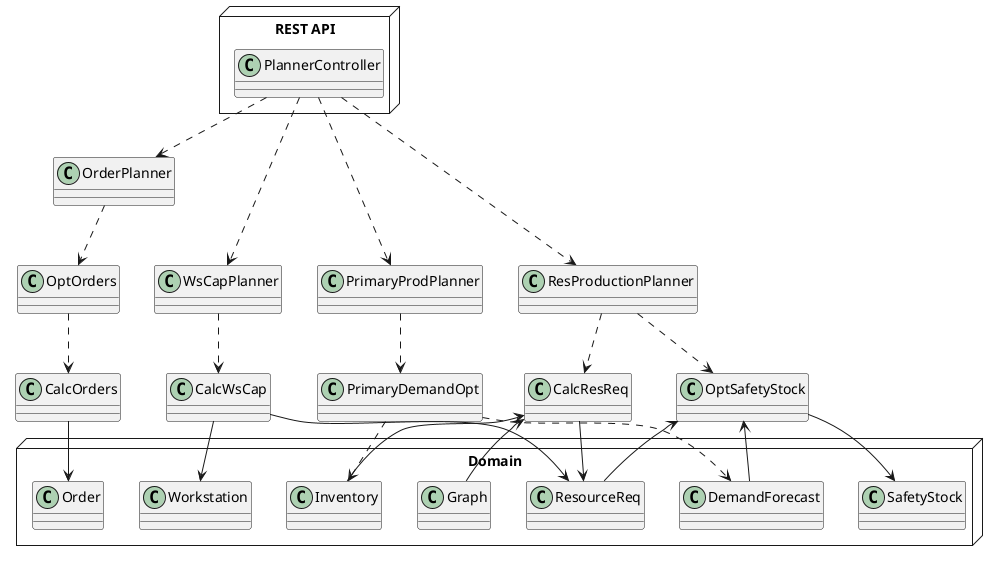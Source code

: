 @startuml

node REST_API as "REST API" {
    class PlannerController{
    }

}

class OrderPlanner{
}

class WsCapPlanner{
}


class CalcResReq{
}


class CalcOrders{
}
class CalcWsCap{
}

class PrimaryDemandOpt{
}

class OptSafetyStock{
}

class OptOrders{
}

node Domain{

   class Graph{
   }

   class Workstation{
   }

   class Inventory{
   }

   class ResourceReq{
   }

   class DemandForecast{
   }

   class SafetyStock{
   }

   class Order{
   }

}



class PrimaryProdPlanner{
}

class ResProductionPlanner{
}

CalcResReq <-- Graph
CalcResReq <-- Inventory
CalcResReq --> ResourceReq

PrimaryDemandOpt ..> DemandForecast
PrimaryDemandOpt ..> Inventory

OptSafetyStock <-- DemandForecast
OptSafetyStock <-- ResourceReq
OptSafetyStock --> SafetyStock


CalcWsCap --> Workstation
CalcWsCap --> ResourceReq

CalcOrders --> Order

PrimaryProdPlanner ..> PrimaryDemandOpt

ResProductionPlanner ..> CalcResReq
ResProductionPlanner ..> OptSafetyStock


OrderPlanner ..> OptOrders
OptOrders ..> CalcOrders
WsCapPlanner ..> CalcWsCap

PlannerController ..> WsCapPlanner
PlannerController ..> OrderPlanner
PlannerController ..> ResProductionPlanner
PlannerController ..> PrimaryProdPlanner

@enduml